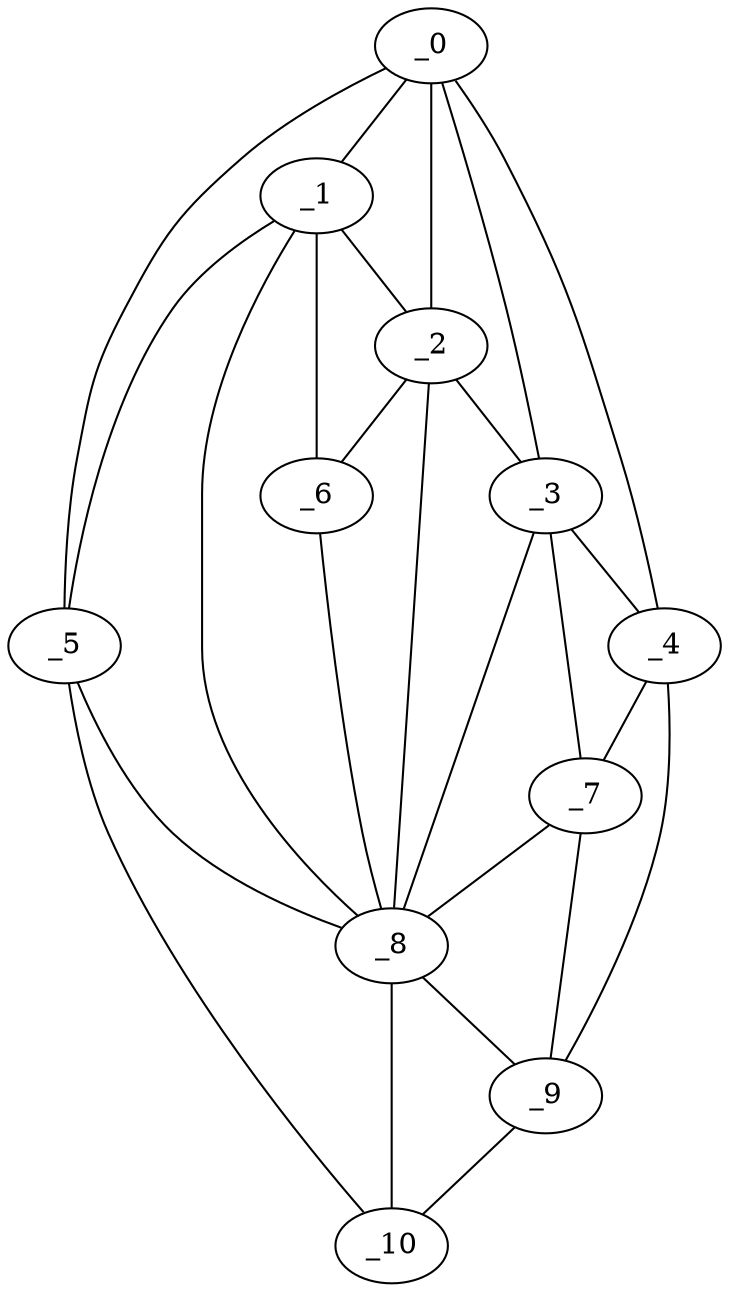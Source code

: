 graph "obj45__150.gxl" {
	_0	 [x=21,
		y=90];
	_1	 [x=37,
		y=41];
	_0 -- _1	 [valence=1];
	_2	 [x=37,
		y=58];
	_0 -- _2	 [valence=2];
	_3	 [x=38,
		y=88];
	_0 -- _3	 [valence=1];
	_4	 [x=39,
		y=106];
	_0 -- _4	 [valence=1];
	_5	 [x=40,
		y=14];
	_0 -- _5	 [valence=1];
	_1 -- _2	 [valence=2];
	_1 -- _5	 [valence=1];
	_6	 [x=41,
		y=50];
	_1 -- _6	 [valence=1];
	_8	 [x=49,
		y=51];
	_1 -- _8	 [valence=2];
	_2 -- _3	 [valence=2];
	_2 -- _6	 [valence=2];
	_2 -- _8	 [valence=1];
	_3 -- _4	 [valence=2];
	_7	 [x=48,
		y=96];
	_3 -- _7	 [valence=1];
	_3 -- _8	 [valence=1];
	_4 -- _7	 [valence=2];
	_9	 [x=120,
		y=115];
	_4 -- _9	 [valence=1];
	_5 -- _8	 [valence=2];
	_10	 [x=124,
		y=15];
	_5 -- _10	 [valence=1];
	_6 -- _8	 [valence=2];
	_7 -- _8	 [valence=2];
	_7 -- _9	 [valence=1];
	_8 -- _9	 [valence=2];
	_8 -- _10	 [valence=2];
	_9 -- _10	 [valence=1];
}
